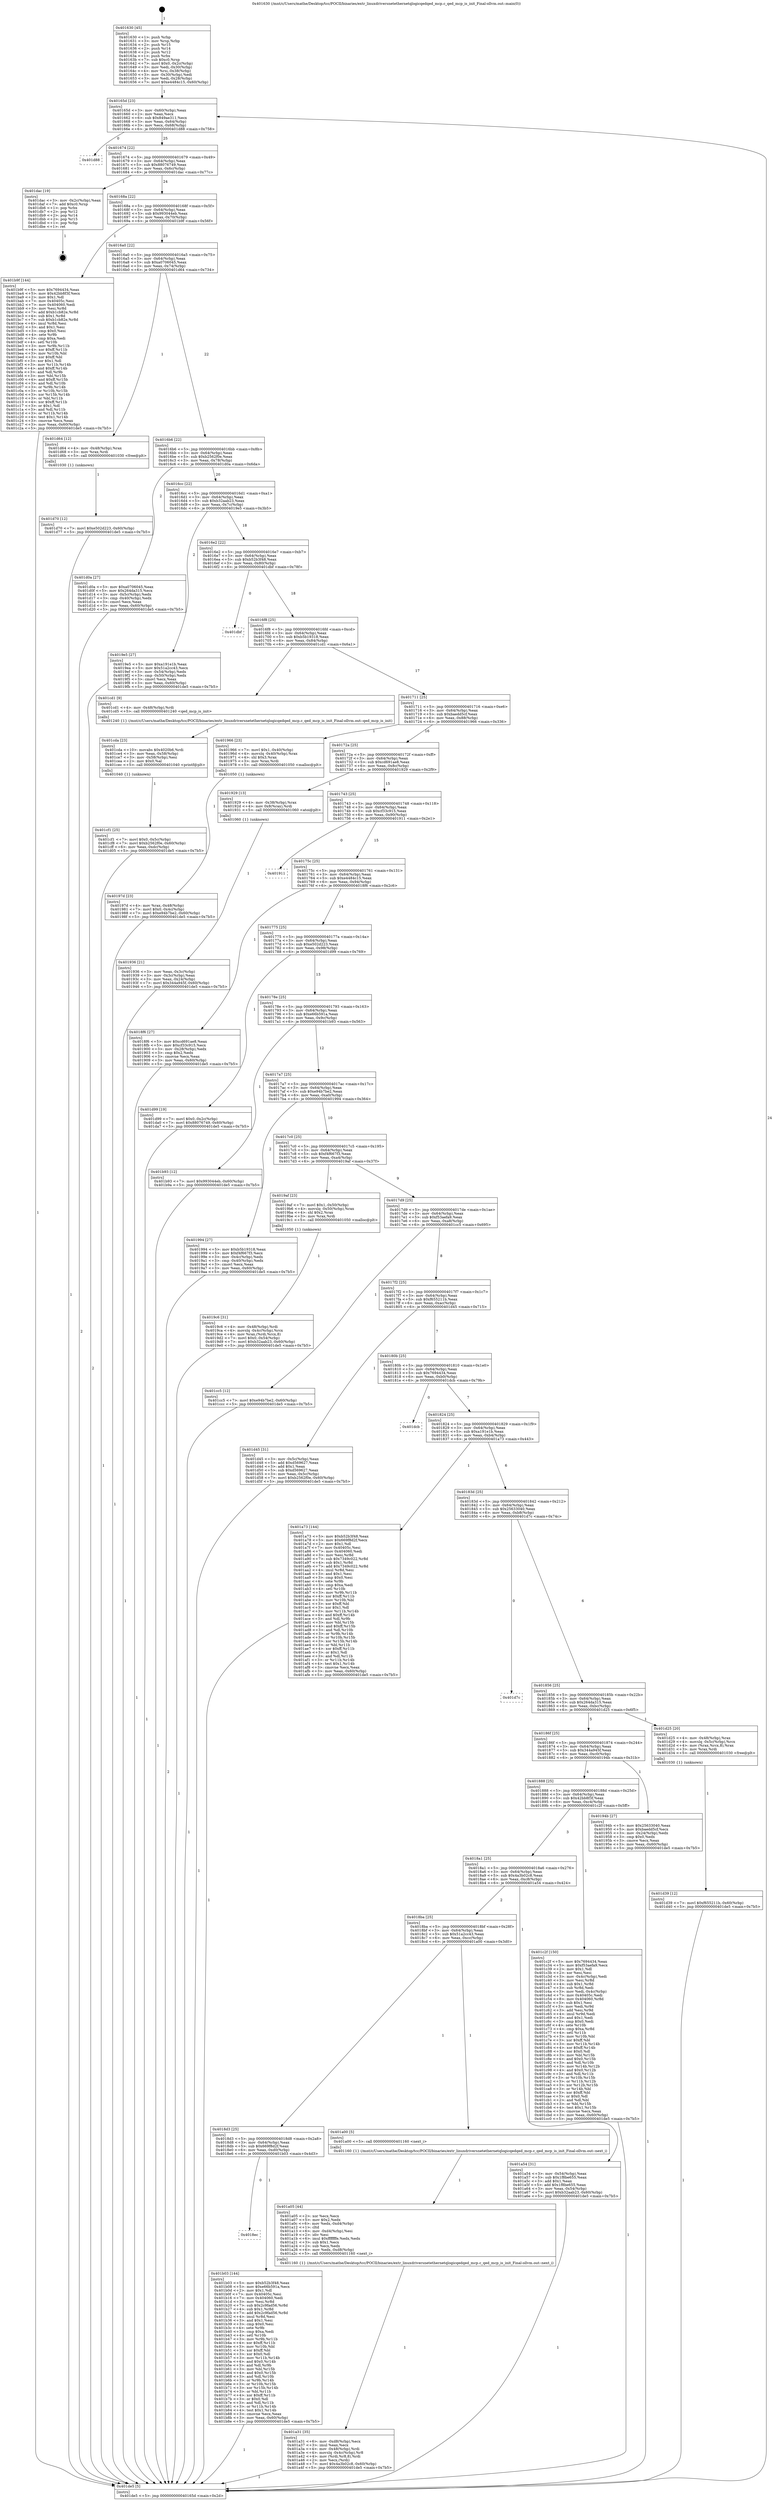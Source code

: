 digraph "0x401630" {
  label = "0x401630 (/mnt/c/Users/mathe/Desktop/tcc/POCII/binaries/extr_linuxdriversnetethernetqlogicqedqed_mcp.c_qed_mcp_is_init_Final-ollvm.out::main(0))"
  labelloc = "t"
  node[shape=record]

  Entry [label="",width=0.3,height=0.3,shape=circle,fillcolor=black,style=filled]
  "0x40165d" [label="{
     0x40165d [23]\l
     | [instrs]\l
     &nbsp;&nbsp;0x40165d \<+3\>: mov -0x60(%rbp),%eax\l
     &nbsp;&nbsp;0x401660 \<+2\>: mov %eax,%ecx\l
     &nbsp;&nbsp;0x401662 \<+6\>: sub $0x849ae311,%ecx\l
     &nbsp;&nbsp;0x401668 \<+3\>: mov %eax,-0x64(%rbp)\l
     &nbsp;&nbsp;0x40166b \<+3\>: mov %ecx,-0x68(%rbp)\l
     &nbsp;&nbsp;0x40166e \<+6\>: je 0000000000401d88 \<main+0x758\>\l
  }"]
  "0x401d88" [label="{
     0x401d88\l
  }", style=dashed]
  "0x401674" [label="{
     0x401674 [22]\l
     | [instrs]\l
     &nbsp;&nbsp;0x401674 \<+5\>: jmp 0000000000401679 \<main+0x49\>\l
     &nbsp;&nbsp;0x401679 \<+3\>: mov -0x64(%rbp),%eax\l
     &nbsp;&nbsp;0x40167c \<+5\>: sub $0x88076749,%eax\l
     &nbsp;&nbsp;0x401681 \<+3\>: mov %eax,-0x6c(%rbp)\l
     &nbsp;&nbsp;0x401684 \<+6\>: je 0000000000401dac \<main+0x77c\>\l
  }"]
  Exit [label="",width=0.3,height=0.3,shape=circle,fillcolor=black,style=filled,peripheries=2]
  "0x401dac" [label="{
     0x401dac [19]\l
     | [instrs]\l
     &nbsp;&nbsp;0x401dac \<+3\>: mov -0x2c(%rbp),%eax\l
     &nbsp;&nbsp;0x401daf \<+7\>: add $0xc0,%rsp\l
     &nbsp;&nbsp;0x401db6 \<+1\>: pop %rbx\l
     &nbsp;&nbsp;0x401db7 \<+2\>: pop %r12\l
     &nbsp;&nbsp;0x401db9 \<+2\>: pop %r14\l
     &nbsp;&nbsp;0x401dbb \<+2\>: pop %r15\l
     &nbsp;&nbsp;0x401dbd \<+1\>: pop %rbp\l
     &nbsp;&nbsp;0x401dbe \<+1\>: ret\l
  }"]
  "0x40168a" [label="{
     0x40168a [22]\l
     | [instrs]\l
     &nbsp;&nbsp;0x40168a \<+5\>: jmp 000000000040168f \<main+0x5f\>\l
     &nbsp;&nbsp;0x40168f \<+3\>: mov -0x64(%rbp),%eax\l
     &nbsp;&nbsp;0x401692 \<+5\>: sub $0x993044eb,%eax\l
     &nbsp;&nbsp;0x401697 \<+3\>: mov %eax,-0x70(%rbp)\l
     &nbsp;&nbsp;0x40169a \<+6\>: je 0000000000401b9f \<main+0x56f\>\l
  }"]
  "0x401d70" [label="{
     0x401d70 [12]\l
     | [instrs]\l
     &nbsp;&nbsp;0x401d70 \<+7\>: movl $0xe502d223,-0x60(%rbp)\l
     &nbsp;&nbsp;0x401d77 \<+5\>: jmp 0000000000401de5 \<main+0x7b5\>\l
  }"]
  "0x401b9f" [label="{
     0x401b9f [144]\l
     | [instrs]\l
     &nbsp;&nbsp;0x401b9f \<+5\>: mov $0x7694434,%eax\l
     &nbsp;&nbsp;0x401ba4 \<+5\>: mov $0x42bb8f3f,%ecx\l
     &nbsp;&nbsp;0x401ba9 \<+2\>: mov $0x1,%dl\l
     &nbsp;&nbsp;0x401bab \<+7\>: mov 0x40405c,%esi\l
     &nbsp;&nbsp;0x401bb2 \<+7\>: mov 0x404060,%edi\l
     &nbsp;&nbsp;0x401bb9 \<+3\>: mov %esi,%r8d\l
     &nbsp;&nbsp;0x401bbc \<+7\>: add $0xb1cb82e,%r8d\l
     &nbsp;&nbsp;0x401bc3 \<+4\>: sub $0x1,%r8d\l
     &nbsp;&nbsp;0x401bc7 \<+7\>: sub $0xb1cb82e,%r8d\l
     &nbsp;&nbsp;0x401bce \<+4\>: imul %r8d,%esi\l
     &nbsp;&nbsp;0x401bd2 \<+3\>: and $0x1,%esi\l
     &nbsp;&nbsp;0x401bd5 \<+3\>: cmp $0x0,%esi\l
     &nbsp;&nbsp;0x401bd8 \<+4\>: sete %r9b\l
     &nbsp;&nbsp;0x401bdc \<+3\>: cmp $0xa,%edi\l
     &nbsp;&nbsp;0x401bdf \<+4\>: setl %r10b\l
     &nbsp;&nbsp;0x401be3 \<+3\>: mov %r9b,%r11b\l
     &nbsp;&nbsp;0x401be6 \<+4\>: xor $0xff,%r11b\l
     &nbsp;&nbsp;0x401bea \<+3\>: mov %r10b,%bl\l
     &nbsp;&nbsp;0x401bed \<+3\>: xor $0xff,%bl\l
     &nbsp;&nbsp;0x401bf0 \<+3\>: xor $0x1,%dl\l
     &nbsp;&nbsp;0x401bf3 \<+3\>: mov %r11b,%r14b\l
     &nbsp;&nbsp;0x401bf6 \<+4\>: and $0xff,%r14b\l
     &nbsp;&nbsp;0x401bfa \<+3\>: and %dl,%r9b\l
     &nbsp;&nbsp;0x401bfd \<+3\>: mov %bl,%r15b\l
     &nbsp;&nbsp;0x401c00 \<+4\>: and $0xff,%r15b\l
     &nbsp;&nbsp;0x401c04 \<+3\>: and %dl,%r10b\l
     &nbsp;&nbsp;0x401c07 \<+3\>: or %r9b,%r14b\l
     &nbsp;&nbsp;0x401c0a \<+3\>: or %r10b,%r15b\l
     &nbsp;&nbsp;0x401c0d \<+3\>: xor %r15b,%r14b\l
     &nbsp;&nbsp;0x401c10 \<+3\>: or %bl,%r11b\l
     &nbsp;&nbsp;0x401c13 \<+4\>: xor $0xff,%r11b\l
     &nbsp;&nbsp;0x401c17 \<+3\>: or $0x1,%dl\l
     &nbsp;&nbsp;0x401c1a \<+3\>: and %dl,%r11b\l
     &nbsp;&nbsp;0x401c1d \<+3\>: or %r11b,%r14b\l
     &nbsp;&nbsp;0x401c20 \<+4\>: test $0x1,%r14b\l
     &nbsp;&nbsp;0x401c24 \<+3\>: cmovne %ecx,%eax\l
     &nbsp;&nbsp;0x401c27 \<+3\>: mov %eax,-0x60(%rbp)\l
     &nbsp;&nbsp;0x401c2a \<+5\>: jmp 0000000000401de5 \<main+0x7b5\>\l
  }"]
  "0x4016a0" [label="{
     0x4016a0 [22]\l
     | [instrs]\l
     &nbsp;&nbsp;0x4016a0 \<+5\>: jmp 00000000004016a5 \<main+0x75\>\l
     &nbsp;&nbsp;0x4016a5 \<+3\>: mov -0x64(%rbp),%eax\l
     &nbsp;&nbsp;0x4016a8 \<+5\>: sub $0xa0706045,%eax\l
     &nbsp;&nbsp;0x4016ad \<+3\>: mov %eax,-0x74(%rbp)\l
     &nbsp;&nbsp;0x4016b0 \<+6\>: je 0000000000401d64 \<main+0x734\>\l
  }"]
  "0x401d39" [label="{
     0x401d39 [12]\l
     | [instrs]\l
     &nbsp;&nbsp;0x401d39 \<+7\>: movl $0xf655211b,-0x60(%rbp)\l
     &nbsp;&nbsp;0x401d40 \<+5\>: jmp 0000000000401de5 \<main+0x7b5\>\l
  }"]
  "0x401d64" [label="{
     0x401d64 [12]\l
     | [instrs]\l
     &nbsp;&nbsp;0x401d64 \<+4\>: mov -0x48(%rbp),%rax\l
     &nbsp;&nbsp;0x401d68 \<+3\>: mov %rax,%rdi\l
     &nbsp;&nbsp;0x401d6b \<+5\>: call 0000000000401030 \<free@plt\>\l
     | [calls]\l
     &nbsp;&nbsp;0x401030 \{1\} (unknown)\l
  }"]
  "0x4016b6" [label="{
     0x4016b6 [22]\l
     | [instrs]\l
     &nbsp;&nbsp;0x4016b6 \<+5\>: jmp 00000000004016bb \<main+0x8b\>\l
     &nbsp;&nbsp;0x4016bb \<+3\>: mov -0x64(%rbp),%eax\l
     &nbsp;&nbsp;0x4016be \<+5\>: sub $0xb2562f0e,%eax\l
     &nbsp;&nbsp;0x4016c3 \<+3\>: mov %eax,-0x78(%rbp)\l
     &nbsp;&nbsp;0x4016c6 \<+6\>: je 0000000000401d0a \<main+0x6da\>\l
  }"]
  "0x401cf1" [label="{
     0x401cf1 [25]\l
     | [instrs]\l
     &nbsp;&nbsp;0x401cf1 \<+7\>: movl $0x0,-0x5c(%rbp)\l
     &nbsp;&nbsp;0x401cf8 \<+7\>: movl $0xb2562f0e,-0x60(%rbp)\l
     &nbsp;&nbsp;0x401cff \<+6\>: mov %eax,-0xdc(%rbp)\l
     &nbsp;&nbsp;0x401d05 \<+5\>: jmp 0000000000401de5 \<main+0x7b5\>\l
  }"]
  "0x401d0a" [label="{
     0x401d0a [27]\l
     | [instrs]\l
     &nbsp;&nbsp;0x401d0a \<+5\>: mov $0xa0706045,%eax\l
     &nbsp;&nbsp;0x401d0f \<+5\>: mov $0x264da315,%ecx\l
     &nbsp;&nbsp;0x401d14 \<+3\>: mov -0x5c(%rbp),%edx\l
     &nbsp;&nbsp;0x401d17 \<+3\>: cmp -0x40(%rbp),%edx\l
     &nbsp;&nbsp;0x401d1a \<+3\>: cmovl %ecx,%eax\l
     &nbsp;&nbsp;0x401d1d \<+3\>: mov %eax,-0x60(%rbp)\l
     &nbsp;&nbsp;0x401d20 \<+5\>: jmp 0000000000401de5 \<main+0x7b5\>\l
  }"]
  "0x4016cc" [label="{
     0x4016cc [22]\l
     | [instrs]\l
     &nbsp;&nbsp;0x4016cc \<+5\>: jmp 00000000004016d1 \<main+0xa1\>\l
     &nbsp;&nbsp;0x4016d1 \<+3\>: mov -0x64(%rbp),%eax\l
     &nbsp;&nbsp;0x4016d4 \<+5\>: sub $0xb32aab23,%eax\l
     &nbsp;&nbsp;0x4016d9 \<+3\>: mov %eax,-0x7c(%rbp)\l
     &nbsp;&nbsp;0x4016dc \<+6\>: je 00000000004019e5 \<main+0x3b5\>\l
  }"]
  "0x401cda" [label="{
     0x401cda [23]\l
     | [instrs]\l
     &nbsp;&nbsp;0x401cda \<+10\>: movabs $0x4020b6,%rdi\l
     &nbsp;&nbsp;0x401ce4 \<+3\>: mov %eax,-0x58(%rbp)\l
     &nbsp;&nbsp;0x401ce7 \<+3\>: mov -0x58(%rbp),%esi\l
     &nbsp;&nbsp;0x401cea \<+2\>: mov $0x0,%al\l
     &nbsp;&nbsp;0x401cec \<+5\>: call 0000000000401040 \<printf@plt\>\l
     | [calls]\l
     &nbsp;&nbsp;0x401040 \{1\} (unknown)\l
  }"]
  "0x4019e5" [label="{
     0x4019e5 [27]\l
     | [instrs]\l
     &nbsp;&nbsp;0x4019e5 \<+5\>: mov $0xa191e1b,%eax\l
     &nbsp;&nbsp;0x4019ea \<+5\>: mov $0x51a2cc43,%ecx\l
     &nbsp;&nbsp;0x4019ef \<+3\>: mov -0x54(%rbp),%edx\l
     &nbsp;&nbsp;0x4019f2 \<+3\>: cmp -0x50(%rbp),%edx\l
     &nbsp;&nbsp;0x4019f5 \<+3\>: cmovl %ecx,%eax\l
     &nbsp;&nbsp;0x4019f8 \<+3\>: mov %eax,-0x60(%rbp)\l
     &nbsp;&nbsp;0x4019fb \<+5\>: jmp 0000000000401de5 \<main+0x7b5\>\l
  }"]
  "0x4016e2" [label="{
     0x4016e2 [22]\l
     | [instrs]\l
     &nbsp;&nbsp;0x4016e2 \<+5\>: jmp 00000000004016e7 \<main+0xb7\>\l
     &nbsp;&nbsp;0x4016e7 \<+3\>: mov -0x64(%rbp),%eax\l
     &nbsp;&nbsp;0x4016ea \<+5\>: sub $0xb52b3f48,%eax\l
     &nbsp;&nbsp;0x4016ef \<+3\>: mov %eax,-0x80(%rbp)\l
     &nbsp;&nbsp;0x4016f2 \<+6\>: je 0000000000401dbf \<main+0x78f\>\l
  }"]
  "0x4018ec" [label="{
     0x4018ec\l
  }", style=dashed]
  "0x401dbf" [label="{
     0x401dbf\l
  }", style=dashed]
  "0x4016f8" [label="{
     0x4016f8 [25]\l
     | [instrs]\l
     &nbsp;&nbsp;0x4016f8 \<+5\>: jmp 00000000004016fd \<main+0xcd\>\l
     &nbsp;&nbsp;0x4016fd \<+3\>: mov -0x64(%rbp),%eax\l
     &nbsp;&nbsp;0x401700 \<+5\>: sub $0xb5b19318,%eax\l
     &nbsp;&nbsp;0x401705 \<+6\>: mov %eax,-0x84(%rbp)\l
     &nbsp;&nbsp;0x40170b \<+6\>: je 0000000000401cd1 \<main+0x6a1\>\l
  }"]
  "0x401b03" [label="{
     0x401b03 [144]\l
     | [instrs]\l
     &nbsp;&nbsp;0x401b03 \<+5\>: mov $0xb52b3f48,%eax\l
     &nbsp;&nbsp;0x401b08 \<+5\>: mov $0xe66b591a,%ecx\l
     &nbsp;&nbsp;0x401b0d \<+2\>: mov $0x1,%dl\l
     &nbsp;&nbsp;0x401b0f \<+7\>: mov 0x40405c,%esi\l
     &nbsp;&nbsp;0x401b16 \<+7\>: mov 0x404060,%edi\l
     &nbsp;&nbsp;0x401b1d \<+3\>: mov %esi,%r8d\l
     &nbsp;&nbsp;0x401b20 \<+7\>: sub $0x2c9fad56,%r8d\l
     &nbsp;&nbsp;0x401b27 \<+4\>: sub $0x1,%r8d\l
     &nbsp;&nbsp;0x401b2b \<+7\>: add $0x2c9fad56,%r8d\l
     &nbsp;&nbsp;0x401b32 \<+4\>: imul %r8d,%esi\l
     &nbsp;&nbsp;0x401b36 \<+3\>: and $0x1,%esi\l
     &nbsp;&nbsp;0x401b39 \<+3\>: cmp $0x0,%esi\l
     &nbsp;&nbsp;0x401b3c \<+4\>: sete %r9b\l
     &nbsp;&nbsp;0x401b40 \<+3\>: cmp $0xa,%edi\l
     &nbsp;&nbsp;0x401b43 \<+4\>: setl %r10b\l
     &nbsp;&nbsp;0x401b47 \<+3\>: mov %r9b,%r11b\l
     &nbsp;&nbsp;0x401b4a \<+4\>: xor $0xff,%r11b\l
     &nbsp;&nbsp;0x401b4e \<+3\>: mov %r10b,%bl\l
     &nbsp;&nbsp;0x401b51 \<+3\>: xor $0xff,%bl\l
     &nbsp;&nbsp;0x401b54 \<+3\>: xor $0x0,%dl\l
     &nbsp;&nbsp;0x401b57 \<+3\>: mov %r11b,%r14b\l
     &nbsp;&nbsp;0x401b5a \<+4\>: and $0x0,%r14b\l
     &nbsp;&nbsp;0x401b5e \<+3\>: and %dl,%r9b\l
     &nbsp;&nbsp;0x401b61 \<+3\>: mov %bl,%r15b\l
     &nbsp;&nbsp;0x401b64 \<+4\>: and $0x0,%r15b\l
     &nbsp;&nbsp;0x401b68 \<+3\>: and %dl,%r10b\l
     &nbsp;&nbsp;0x401b6b \<+3\>: or %r9b,%r14b\l
     &nbsp;&nbsp;0x401b6e \<+3\>: or %r10b,%r15b\l
     &nbsp;&nbsp;0x401b71 \<+3\>: xor %r15b,%r14b\l
     &nbsp;&nbsp;0x401b74 \<+3\>: or %bl,%r11b\l
     &nbsp;&nbsp;0x401b77 \<+4\>: xor $0xff,%r11b\l
     &nbsp;&nbsp;0x401b7b \<+3\>: or $0x0,%dl\l
     &nbsp;&nbsp;0x401b7e \<+3\>: and %dl,%r11b\l
     &nbsp;&nbsp;0x401b81 \<+3\>: or %r11b,%r14b\l
     &nbsp;&nbsp;0x401b84 \<+4\>: test $0x1,%r14b\l
     &nbsp;&nbsp;0x401b88 \<+3\>: cmovne %ecx,%eax\l
     &nbsp;&nbsp;0x401b8b \<+3\>: mov %eax,-0x60(%rbp)\l
     &nbsp;&nbsp;0x401b8e \<+5\>: jmp 0000000000401de5 \<main+0x7b5\>\l
  }"]
  "0x401cd1" [label="{
     0x401cd1 [9]\l
     | [instrs]\l
     &nbsp;&nbsp;0x401cd1 \<+4\>: mov -0x48(%rbp),%rdi\l
     &nbsp;&nbsp;0x401cd5 \<+5\>: call 0000000000401240 \<qed_mcp_is_init\>\l
     | [calls]\l
     &nbsp;&nbsp;0x401240 \{1\} (/mnt/c/Users/mathe/Desktop/tcc/POCII/binaries/extr_linuxdriversnetethernetqlogicqedqed_mcp.c_qed_mcp_is_init_Final-ollvm.out::qed_mcp_is_init)\l
  }"]
  "0x401711" [label="{
     0x401711 [25]\l
     | [instrs]\l
     &nbsp;&nbsp;0x401711 \<+5\>: jmp 0000000000401716 \<main+0xe6\>\l
     &nbsp;&nbsp;0x401716 \<+3\>: mov -0x64(%rbp),%eax\l
     &nbsp;&nbsp;0x401719 \<+5\>: sub $0xbaedd5cf,%eax\l
     &nbsp;&nbsp;0x40171e \<+6\>: mov %eax,-0x88(%rbp)\l
     &nbsp;&nbsp;0x401724 \<+6\>: je 0000000000401966 \<main+0x336\>\l
  }"]
  "0x401a31" [label="{
     0x401a31 [35]\l
     | [instrs]\l
     &nbsp;&nbsp;0x401a31 \<+6\>: mov -0xd8(%rbp),%ecx\l
     &nbsp;&nbsp;0x401a37 \<+3\>: imul %eax,%ecx\l
     &nbsp;&nbsp;0x401a3a \<+4\>: mov -0x48(%rbp),%rdi\l
     &nbsp;&nbsp;0x401a3e \<+4\>: movslq -0x4c(%rbp),%r8\l
     &nbsp;&nbsp;0x401a42 \<+4\>: mov (%rdi,%r8,8),%rdi\l
     &nbsp;&nbsp;0x401a46 \<+2\>: mov %ecx,(%rdi)\l
     &nbsp;&nbsp;0x401a48 \<+7\>: movl $0x4a3b02c8,-0x60(%rbp)\l
     &nbsp;&nbsp;0x401a4f \<+5\>: jmp 0000000000401de5 \<main+0x7b5\>\l
  }"]
  "0x401966" [label="{
     0x401966 [23]\l
     | [instrs]\l
     &nbsp;&nbsp;0x401966 \<+7\>: movl $0x1,-0x40(%rbp)\l
     &nbsp;&nbsp;0x40196d \<+4\>: movslq -0x40(%rbp),%rax\l
     &nbsp;&nbsp;0x401971 \<+4\>: shl $0x3,%rax\l
     &nbsp;&nbsp;0x401975 \<+3\>: mov %rax,%rdi\l
     &nbsp;&nbsp;0x401978 \<+5\>: call 0000000000401050 \<malloc@plt\>\l
     | [calls]\l
     &nbsp;&nbsp;0x401050 \{1\} (unknown)\l
  }"]
  "0x40172a" [label="{
     0x40172a [25]\l
     | [instrs]\l
     &nbsp;&nbsp;0x40172a \<+5\>: jmp 000000000040172f \<main+0xff\>\l
     &nbsp;&nbsp;0x40172f \<+3\>: mov -0x64(%rbp),%eax\l
     &nbsp;&nbsp;0x401732 \<+5\>: sub $0xcd691ae8,%eax\l
     &nbsp;&nbsp;0x401737 \<+6\>: mov %eax,-0x8c(%rbp)\l
     &nbsp;&nbsp;0x40173d \<+6\>: je 0000000000401929 \<main+0x2f9\>\l
  }"]
  "0x401a05" [label="{
     0x401a05 [44]\l
     | [instrs]\l
     &nbsp;&nbsp;0x401a05 \<+2\>: xor %ecx,%ecx\l
     &nbsp;&nbsp;0x401a07 \<+5\>: mov $0x2,%edx\l
     &nbsp;&nbsp;0x401a0c \<+6\>: mov %edx,-0xd4(%rbp)\l
     &nbsp;&nbsp;0x401a12 \<+1\>: cltd\l
     &nbsp;&nbsp;0x401a13 \<+6\>: mov -0xd4(%rbp),%esi\l
     &nbsp;&nbsp;0x401a19 \<+2\>: idiv %esi\l
     &nbsp;&nbsp;0x401a1b \<+6\>: imul $0xfffffffe,%edx,%edx\l
     &nbsp;&nbsp;0x401a21 \<+3\>: sub $0x1,%ecx\l
     &nbsp;&nbsp;0x401a24 \<+2\>: sub %ecx,%edx\l
     &nbsp;&nbsp;0x401a26 \<+6\>: mov %edx,-0xd8(%rbp)\l
     &nbsp;&nbsp;0x401a2c \<+5\>: call 0000000000401160 \<next_i\>\l
     | [calls]\l
     &nbsp;&nbsp;0x401160 \{1\} (/mnt/c/Users/mathe/Desktop/tcc/POCII/binaries/extr_linuxdriversnetethernetqlogicqedqed_mcp.c_qed_mcp_is_init_Final-ollvm.out::next_i)\l
  }"]
  "0x401929" [label="{
     0x401929 [13]\l
     | [instrs]\l
     &nbsp;&nbsp;0x401929 \<+4\>: mov -0x38(%rbp),%rax\l
     &nbsp;&nbsp;0x40192d \<+4\>: mov 0x8(%rax),%rdi\l
     &nbsp;&nbsp;0x401931 \<+5\>: call 0000000000401060 \<atoi@plt\>\l
     | [calls]\l
     &nbsp;&nbsp;0x401060 \{1\} (unknown)\l
  }"]
  "0x401743" [label="{
     0x401743 [25]\l
     | [instrs]\l
     &nbsp;&nbsp;0x401743 \<+5\>: jmp 0000000000401748 \<main+0x118\>\l
     &nbsp;&nbsp;0x401748 \<+3\>: mov -0x64(%rbp),%eax\l
     &nbsp;&nbsp;0x40174b \<+5\>: sub $0xcf33c915,%eax\l
     &nbsp;&nbsp;0x401750 \<+6\>: mov %eax,-0x90(%rbp)\l
     &nbsp;&nbsp;0x401756 \<+6\>: je 0000000000401911 \<main+0x2e1\>\l
  }"]
  "0x4018d3" [label="{
     0x4018d3 [25]\l
     | [instrs]\l
     &nbsp;&nbsp;0x4018d3 \<+5\>: jmp 00000000004018d8 \<main+0x2a8\>\l
     &nbsp;&nbsp;0x4018d8 \<+3\>: mov -0x64(%rbp),%eax\l
     &nbsp;&nbsp;0x4018db \<+5\>: sub $0x669f8d2f,%eax\l
     &nbsp;&nbsp;0x4018e0 \<+6\>: mov %eax,-0xd0(%rbp)\l
     &nbsp;&nbsp;0x4018e6 \<+6\>: je 0000000000401b03 \<main+0x4d3\>\l
  }"]
  "0x401911" [label="{
     0x401911\l
  }", style=dashed]
  "0x40175c" [label="{
     0x40175c [25]\l
     | [instrs]\l
     &nbsp;&nbsp;0x40175c \<+5\>: jmp 0000000000401761 \<main+0x131\>\l
     &nbsp;&nbsp;0x401761 \<+3\>: mov -0x64(%rbp),%eax\l
     &nbsp;&nbsp;0x401764 \<+5\>: sub $0xe4484c15,%eax\l
     &nbsp;&nbsp;0x401769 \<+6\>: mov %eax,-0x94(%rbp)\l
     &nbsp;&nbsp;0x40176f \<+6\>: je 00000000004018f6 \<main+0x2c6\>\l
  }"]
  "0x401a00" [label="{
     0x401a00 [5]\l
     | [instrs]\l
     &nbsp;&nbsp;0x401a00 \<+5\>: call 0000000000401160 \<next_i\>\l
     | [calls]\l
     &nbsp;&nbsp;0x401160 \{1\} (/mnt/c/Users/mathe/Desktop/tcc/POCII/binaries/extr_linuxdriversnetethernetqlogicqedqed_mcp.c_qed_mcp_is_init_Final-ollvm.out::next_i)\l
  }"]
  "0x4018f6" [label="{
     0x4018f6 [27]\l
     | [instrs]\l
     &nbsp;&nbsp;0x4018f6 \<+5\>: mov $0xcd691ae8,%eax\l
     &nbsp;&nbsp;0x4018fb \<+5\>: mov $0xcf33c915,%ecx\l
     &nbsp;&nbsp;0x401900 \<+3\>: mov -0x28(%rbp),%edx\l
     &nbsp;&nbsp;0x401903 \<+3\>: cmp $0x2,%edx\l
     &nbsp;&nbsp;0x401906 \<+3\>: cmovne %ecx,%eax\l
     &nbsp;&nbsp;0x401909 \<+3\>: mov %eax,-0x60(%rbp)\l
     &nbsp;&nbsp;0x40190c \<+5\>: jmp 0000000000401de5 \<main+0x7b5\>\l
  }"]
  "0x401775" [label="{
     0x401775 [25]\l
     | [instrs]\l
     &nbsp;&nbsp;0x401775 \<+5\>: jmp 000000000040177a \<main+0x14a\>\l
     &nbsp;&nbsp;0x40177a \<+3\>: mov -0x64(%rbp),%eax\l
     &nbsp;&nbsp;0x40177d \<+5\>: sub $0xe502d223,%eax\l
     &nbsp;&nbsp;0x401782 \<+6\>: mov %eax,-0x98(%rbp)\l
     &nbsp;&nbsp;0x401788 \<+6\>: je 0000000000401d99 \<main+0x769\>\l
  }"]
  "0x401de5" [label="{
     0x401de5 [5]\l
     | [instrs]\l
     &nbsp;&nbsp;0x401de5 \<+5\>: jmp 000000000040165d \<main+0x2d\>\l
  }"]
  "0x401630" [label="{
     0x401630 [45]\l
     | [instrs]\l
     &nbsp;&nbsp;0x401630 \<+1\>: push %rbp\l
     &nbsp;&nbsp;0x401631 \<+3\>: mov %rsp,%rbp\l
     &nbsp;&nbsp;0x401634 \<+2\>: push %r15\l
     &nbsp;&nbsp;0x401636 \<+2\>: push %r14\l
     &nbsp;&nbsp;0x401638 \<+2\>: push %r12\l
     &nbsp;&nbsp;0x40163a \<+1\>: push %rbx\l
     &nbsp;&nbsp;0x40163b \<+7\>: sub $0xc0,%rsp\l
     &nbsp;&nbsp;0x401642 \<+7\>: movl $0x0,-0x2c(%rbp)\l
     &nbsp;&nbsp;0x401649 \<+3\>: mov %edi,-0x30(%rbp)\l
     &nbsp;&nbsp;0x40164c \<+4\>: mov %rsi,-0x38(%rbp)\l
     &nbsp;&nbsp;0x401650 \<+3\>: mov -0x30(%rbp),%edi\l
     &nbsp;&nbsp;0x401653 \<+3\>: mov %edi,-0x28(%rbp)\l
     &nbsp;&nbsp;0x401656 \<+7\>: movl $0xe4484c15,-0x60(%rbp)\l
  }"]
  "0x401936" [label="{
     0x401936 [21]\l
     | [instrs]\l
     &nbsp;&nbsp;0x401936 \<+3\>: mov %eax,-0x3c(%rbp)\l
     &nbsp;&nbsp;0x401939 \<+3\>: mov -0x3c(%rbp),%eax\l
     &nbsp;&nbsp;0x40193c \<+3\>: mov %eax,-0x24(%rbp)\l
     &nbsp;&nbsp;0x40193f \<+7\>: movl $0x344a945f,-0x60(%rbp)\l
     &nbsp;&nbsp;0x401946 \<+5\>: jmp 0000000000401de5 \<main+0x7b5\>\l
  }"]
  "0x4018ba" [label="{
     0x4018ba [25]\l
     | [instrs]\l
     &nbsp;&nbsp;0x4018ba \<+5\>: jmp 00000000004018bf \<main+0x28f\>\l
     &nbsp;&nbsp;0x4018bf \<+3\>: mov -0x64(%rbp),%eax\l
     &nbsp;&nbsp;0x4018c2 \<+5\>: sub $0x51a2cc43,%eax\l
     &nbsp;&nbsp;0x4018c7 \<+6\>: mov %eax,-0xcc(%rbp)\l
     &nbsp;&nbsp;0x4018cd \<+6\>: je 0000000000401a00 \<main+0x3d0\>\l
  }"]
  "0x401d99" [label="{
     0x401d99 [19]\l
     | [instrs]\l
     &nbsp;&nbsp;0x401d99 \<+7\>: movl $0x0,-0x2c(%rbp)\l
     &nbsp;&nbsp;0x401da0 \<+7\>: movl $0x88076749,-0x60(%rbp)\l
     &nbsp;&nbsp;0x401da7 \<+5\>: jmp 0000000000401de5 \<main+0x7b5\>\l
  }"]
  "0x40178e" [label="{
     0x40178e [25]\l
     | [instrs]\l
     &nbsp;&nbsp;0x40178e \<+5\>: jmp 0000000000401793 \<main+0x163\>\l
     &nbsp;&nbsp;0x401793 \<+3\>: mov -0x64(%rbp),%eax\l
     &nbsp;&nbsp;0x401796 \<+5\>: sub $0xe66b591a,%eax\l
     &nbsp;&nbsp;0x40179b \<+6\>: mov %eax,-0x9c(%rbp)\l
     &nbsp;&nbsp;0x4017a1 \<+6\>: je 0000000000401b93 \<main+0x563\>\l
  }"]
  "0x401a54" [label="{
     0x401a54 [31]\l
     | [instrs]\l
     &nbsp;&nbsp;0x401a54 \<+3\>: mov -0x54(%rbp),%eax\l
     &nbsp;&nbsp;0x401a57 \<+5\>: sub $0x1f8be655,%eax\l
     &nbsp;&nbsp;0x401a5c \<+3\>: add $0x1,%eax\l
     &nbsp;&nbsp;0x401a5f \<+5\>: add $0x1f8be655,%eax\l
     &nbsp;&nbsp;0x401a64 \<+3\>: mov %eax,-0x54(%rbp)\l
     &nbsp;&nbsp;0x401a67 \<+7\>: movl $0xb32aab23,-0x60(%rbp)\l
     &nbsp;&nbsp;0x401a6e \<+5\>: jmp 0000000000401de5 \<main+0x7b5\>\l
  }"]
  "0x401b93" [label="{
     0x401b93 [12]\l
     | [instrs]\l
     &nbsp;&nbsp;0x401b93 \<+7\>: movl $0x993044eb,-0x60(%rbp)\l
     &nbsp;&nbsp;0x401b9a \<+5\>: jmp 0000000000401de5 \<main+0x7b5\>\l
  }"]
  "0x4017a7" [label="{
     0x4017a7 [25]\l
     | [instrs]\l
     &nbsp;&nbsp;0x4017a7 \<+5\>: jmp 00000000004017ac \<main+0x17c\>\l
     &nbsp;&nbsp;0x4017ac \<+3\>: mov -0x64(%rbp),%eax\l
     &nbsp;&nbsp;0x4017af \<+5\>: sub $0xe94b7be2,%eax\l
     &nbsp;&nbsp;0x4017b4 \<+6\>: mov %eax,-0xa0(%rbp)\l
     &nbsp;&nbsp;0x4017ba \<+6\>: je 0000000000401994 \<main+0x364\>\l
  }"]
  "0x4018a1" [label="{
     0x4018a1 [25]\l
     | [instrs]\l
     &nbsp;&nbsp;0x4018a1 \<+5\>: jmp 00000000004018a6 \<main+0x276\>\l
     &nbsp;&nbsp;0x4018a6 \<+3\>: mov -0x64(%rbp),%eax\l
     &nbsp;&nbsp;0x4018a9 \<+5\>: sub $0x4a3b02c8,%eax\l
     &nbsp;&nbsp;0x4018ae \<+6\>: mov %eax,-0xc8(%rbp)\l
     &nbsp;&nbsp;0x4018b4 \<+6\>: je 0000000000401a54 \<main+0x424\>\l
  }"]
  "0x401994" [label="{
     0x401994 [27]\l
     | [instrs]\l
     &nbsp;&nbsp;0x401994 \<+5\>: mov $0xb5b19318,%eax\l
     &nbsp;&nbsp;0x401999 \<+5\>: mov $0xf4f667f3,%ecx\l
     &nbsp;&nbsp;0x40199e \<+3\>: mov -0x4c(%rbp),%edx\l
     &nbsp;&nbsp;0x4019a1 \<+3\>: cmp -0x40(%rbp),%edx\l
     &nbsp;&nbsp;0x4019a4 \<+3\>: cmovl %ecx,%eax\l
     &nbsp;&nbsp;0x4019a7 \<+3\>: mov %eax,-0x60(%rbp)\l
     &nbsp;&nbsp;0x4019aa \<+5\>: jmp 0000000000401de5 \<main+0x7b5\>\l
  }"]
  "0x4017c0" [label="{
     0x4017c0 [25]\l
     | [instrs]\l
     &nbsp;&nbsp;0x4017c0 \<+5\>: jmp 00000000004017c5 \<main+0x195\>\l
     &nbsp;&nbsp;0x4017c5 \<+3\>: mov -0x64(%rbp),%eax\l
     &nbsp;&nbsp;0x4017c8 \<+5\>: sub $0xf4f667f3,%eax\l
     &nbsp;&nbsp;0x4017cd \<+6\>: mov %eax,-0xa4(%rbp)\l
     &nbsp;&nbsp;0x4017d3 \<+6\>: je 00000000004019af \<main+0x37f\>\l
  }"]
  "0x401c2f" [label="{
     0x401c2f [150]\l
     | [instrs]\l
     &nbsp;&nbsp;0x401c2f \<+5\>: mov $0x7694434,%eax\l
     &nbsp;&nbsp;0x401c34 \<+5\>: mov $0xf53aefa9,%ecx\l
     &nbsp;&nbsp;0x401c39 \<+2\>: mov $0x1,%dl\l
     &nbsp;&nbsp;0x401c3b \<+2\>: xor %esi,%esi\l
     &nbsp;&nbsp;0x401c3d \<+3\>: mov -0x4c(%rbp),%edi\l
     &nbsp;&nbsp;0x401c40 \<+3\>: mov %esi,%r8d\l
     &nbsp;&nbsp;0x401c43 \<+4\>: sub $0x1,%r8d\l
     &nbsp;&nbsp;0x401c47 \<+3\>: sub %r8d,%edi\l
     &nbsp;&nbsp;0x401c4a \<+3\>: mov %edi,-0x4c(%rbp)\l
     &nbsp;&nbsp;0x401c4d \<+7\>: mov 0x40405c,%edi\l
     &nbsp;&nbsp;0x401c54 \<+8\>: mov 0x404060,%r8d\l
     &nbsp;&nbsp;0x401c5c \<+3\>: sub $0x1,%esi\l
     &nbsp;&nbsp;0x401c5f \<+3\>: mov %edi,%r9d\l
     &nbsp;&nbsp;0x401c62 \<+3\>: add %esi,%r9d\l
     &nbsp;&nbsp;0x401c65 \<+4\>: imul %r9d,%edi\l
     &nbsp;&nbsp;0x401c69 \<+3\>: and $0x1,%edi\l
     &nbsp;&nbsp;0x401c6c \<+3\>: cmp $0x0,%edi\l
     &nbsp;&nbsp;0x401c6f \<+4\>: sete %r10b\l
     &nbsp;&nbsp;0x401c73 \<+4\>: cmp $0xa,%r8d\l
     &nbsp;&nbsp;0x401c77 \<+4\>: setl %r11b\l
     &nbsp;&nbsp;0x401c7b \<+3\>: mov %r10b,%bl\l
     &nbsp;&nbsp;0x401c7e \<+3\>: xor $0xff,%bl\l
     &nbsp;&nbsp;0x401c81 \<+3\>: mov %r11b,%r14b\l
     &nbsp;&nbsp;0x401c84 \<+4\>: xor $0xff,%r14b\l
     &nbsp;&nbsp;0x401c88 \<+3\>: xor $0x0,%dl\l
     &nbsp;&nbsp;0x401c8b \<+3\>: mov %bl,%r15b\l
     &nbsp;&nbsp;0x401c8e \<+4\>: and $0x0,%r15b\l
     &nbsp;&nbsp;0x401c92 \<+3\>: and %dl,%r10b\l
     &nbsp;&nbsp;0x401c95 \<+3\>: mov %r14b,%r12b\l
     &nbsp;&nbsp;0x401c98 \<+4\>: and $0x0,%r12b\l
     &nbsp;&nbsp;0x401c9c \<+3\>: and %dl,%r11b\l
     &nbsp;&nbsp;0x401c9f \<+3\>: or %r10b,%r15b\l
     &nbsp;&nbsp;0x401ca2 \<+3\>: or %r11b,%r12b\l
     &nbsp;&nbsp;0x401ca5 \<+3\>: xor %r12b,%r15b\l
     &nbsp;&nbsp;0x401ca8 \<+3\>: or %r14b,%bl\l
     &nbsp;&nbsp;0x401cab \<+3\>: xor $0xff,%bl\l
     &nbsp;&nbsp;0x401cae \<+3\>: or $0x0,%dl\l
     &nbsp;&nbsp;0x401cb1 \<+2\>: and %dl,%bl\l
     &nbsp;&nbsp;0x401cb3 \<+3\>: or %bl,%r15b\l
     &nbsp;&nbsp;0x401cb6 \<+4\>: test $0x1,%r15b\l
     &nbsp;&nbsp;0x401cba \<+3\>: cmovne %ecx,%eax\l
     &nbsp;&nbsp;0x401cbd \<+3\>: mov %eax,-0x60(%rbp)\l
     &nbsp;&nbsp;0x401cc0 \<+5\>: jmp 0000000000401de5 \<main+0x7b5\>\l
  }"]
  "0x4019af" [label="{
     0x4019af [23]\l
     | [instrs]\l
     &nbsp;&nbsp;0x4019af \<+7\>: movl $0x1,-0x50(%rbp)\l
     &nbsp;&nbsp;0x4019b6 \<+4\>: movslq -0x50(%rbp),%rax\l
     &nbsp;&nbsp;0x4019ba \<+4\>: shl $0x2,%rax\l
     &nbsp;&nbsp;0x4019be \<+3\>: mov %rax,%rdi\l
     &nbsp;&nbsp;0x4019c1 \<+5\>: call 0000000000401050 \<malloc@plt\>\l
     | [calls]\l
     &nbsp;&nbsp;0x401050 \{1\} (unknown)\l
  }"]
  "0x4017d9" [label="{
     0x4017d9 [25]\l
     | [instrs]\l
     &nbsp;&nbsp;0x4017d9 \<+5\>: jmp 00000000004017de \<main+0x1ae\>\l
     &nbsp;&nbsp;0x4017de \<+3\>: mov -0x64(%rbp),%eax\l
     &nbsp;&nbsp;0x4017e1 \<+5\>: sub $0xf53aefa9,%eax\l
     &nbsp;&nbsp;0x4017e6 \<+6\>: mov %eax,-0xa8(%rbp)\l
     &nbsp;&nbsp;0x4017ec \<+6\>: je 0000000000401cc5 \<main+0x695\>\l
  }"]
  "0x4019c6" [label="{
     0x4019c6 [31]\l
     | [instrs]\l
     &nbsp;&nbsp;0x4019c6 \<+4\>: mov -0x48(%rbp),%rdi\l
     &nbsp;&nbsp;0x4019ca \<+4\>: movslq -0x4c(%rbp),%rcx\l
     &nbsp;&nbsp;0x4019ce \<+4\>: mov %rax,(%rdi,%rcx,8)\l
     &nbsp;&nbsp;0x4019d2 \<+7\>: movl $0x0,-0x54(%rbp)\l
     &nbsp;&nbsp;0x4019d9 \<+7\>: movl $0xb32aab23,-0x60(%rbp)\l
     &nbsp;&nbsp;0x4019e0 \<+5\>: jmp 0000000000401de5 \<main+0x7b5\>\l
  }"]
  "0x401cc5" [label="{
     0x401cc5 [12]\l
     | [instrs]\l
     &nbsp;&nbsp;0x401cc5 \<+7\>: movl $0xe94b7be2,-0x60(%rbp)\l
     &nbsp;&nbsp;0x401ccc \<+5\>: jmp 0000000000401de5 \<main+0x7b5\>\l
  }"]
  "0x4017f2" [label="{
     0x4017f2 [25]\l
     | [instrs]\l
     &nbsp;&nbsp;0x4017f2 \<+5\>: jmp 00000000004017f7 \<main+0x1c7\>\l
     &nbsp;&nbsp;0x4017f7 \<+3\>: mov -0x64(%rbp),%eax\l
     &nbsp;&nbsp;0x4017fa \<+5\>: sub $0xf655211b,%eax\l
     &nbsp;&nbsp;0x4017ff \<+6\>: mov %eax,-0xac(%rbp)\l
     &nbsp;&nbsp;0x401805 \<+6\>: je 0000000000401d45 \<main+0x715\>\l
  }"]
  "0x40197d" [label="{
     0x40197d [23]\l
     | [instrs]\l
     &nbsp;&nbsp;0x40197d \<+4\>: mov %rax,-0x48(%rbp)\l
     &nbsp;&nbsp;0x401981 \<+7\>: movl $0x0,-0x4c(%rbp)\l
     &nbsp;&nbsp;0x401988 \<+7\>: movl $0xe94b7be2,-0x60(%rbp)\l
     &nbsp;&nbsp;0x40198f \<+5\>: jmp 0000000000401de5 \<main+0x7b5\>\l
  }"]
  "0x401d45" [label="{
     0x401d45 [31]\l
     | [instrs]\l
     &nbsp;&nbsp;0x401d45 \<+3\>: mov -0x5c(%rbp),%eax\l
     &nbsp;&nbsp;0x401d48 \<+5\>: add $0xd569627,%eax\l
     &nbsp;&nbsp;0x401d4d \<+3\>: add $0x1,%eax\l
     &nbsp;&nbsp;0x401d50 \<+5\>: sub $0xd569627,%eax\l
     &nbsp;&nbsp;0x401d55 \<+3\>: mov %eax,-0x5c(%rbp)\l
     &nbsp;&nbsp;0x401d58 \<+7\>: movl $0xb2562f0e,-0x60(%rbp)\l
     &nbsp;&nbsp;0x401d5f \<+5\>: jmp 0000000000401de5 \<main+0x7b5\>\l
  }"]
  "0x40180b" [label="{
     0x40180b [25]\l
     | [instrs]\l
     &nbsp;&nbsp;0x40180b \<+5\>: jmp 0000000000401810 \<main+0x1e0\>\l
     &nbsp;&nbsp;0x401810 \<+3\>: mov -0x64(%rbp),%eax\l
     &nbsp;&nbsp;0x401813 \<+5\>: sub $0x7694434,%eax\l
     &nbsp;&nbsp;0x401818 \<+6\>: mov %eax,-0xb0(%rbp)\l
     &nbsp;&nbsp;0x40181e \<+6\>: je 0000000000401dcb \<main+0x79b\>\l
  }"]
  "0x401888" [label="{
     0x401888 [25]\l
     | [instrs]\l
     &nbsp;&nbsp;0x401888 \<+5\>: jmp 000000000040188d \<main+0x25d\>\l
     &nbsp;&nbsp;0x40188d \<+3\>: mov -0x64(%rbp),%eax\l
     &nbsp;&nbsp;0x401890 \<+5\>: sub $0x42bb8f3f,%eax\l
     &nbsp;&nbsp;0x401895 \<+6\>: mov %eax,-0xc4(%rbp)\l
     &nbsp;&nbsp;0x40189b \<+6\>: je 0000000000401c2f \<main+0x5ff\>\l
  }"]
  "0x401dcb" [label="{
     0x401dcb\l
  }", style=dashed]
  "0x401824" [label="{
     0x401824 [25]\l
     | [instrs]\l
     &nbsp;&nbsp;0x401824 \<+5\>: jmp 0000000000401829 \<main+0x1f9\>\l
     &nbsp;&nbsp;0x401829 \<+3\>: mov -0x64(%rbp),%eax\l
     &nbsp;&nbsp;0x40182c \<+5\>: sub $0xa191e1b,%eax\l
     &nbsp;&nbsp;0x401831 \<+6\>: mov %eax,-0xb4(%rbp)\l
     &nbsp;&nbsp;0x401837 \<+6\>: je 0000000000401a73 \<main+0x443\>\l
  }"]
  "0x40194b" [label="{
     0x40194b [27]\l
     | [instrs]\l
     &nbsp;&nbsp;0x40194b \<+5\>: mov $0x25633040,%eax\l
     &nbsp;&nbsp;0x401950 \<+5\>: mov $0xbaedd5cf,%ecx\l
     &nbsp;&nbsp;0x401955 \<+3\>: mov -0x24(%rbp),%edx\l
     &nbsp;&nbsp;0x401958 \<+3\>: cmp $0x0,%edx\l
     &nbsp;&nbsp;0x40195b \<+3\>: cmove %ecx,%eax\l
     &nbsp;&nbsp;0x40195e \<+3\>: mov %eax,-0x60(%rbp)\l
     &nbsp;&nbsp;0x401961 \<+5\>: jmp 0000000000401de5 \<main+0x7b5\>\l
  }"]
  "0x401a73" [label="{
     0x401a73 [144]\l
     | [instrs]\l
     &nbsp;&nbsp;0x401a73 \<+5\>: mov $0xb52b3f48,%eax\l
     &nbsp;&nbsp;0x401a78 \<+5\>: mov $0x669f8d2f,%ecx\l
     &nbsp;&nbsp;0x401a7d \<+2\>: mov $0x1,%dl\l
     &nbsp;&nbsp;0x401a7f \<+7\>: mov 0x40405c,%esi\l
     &nbsp;&nbsp;0x401a86 \<+7\>: mov 0x404060,%edi\l
     &nbsp;&nbsp;0x401a8d \<+3\>: mov %esi,%r8d\l
     &nbsp;&nbsp;0x401a90 \<+7\>: sub $0x7349c022,%r8d\l
     &nbsp;&nbsp;0x401a97 \<+4\>: sub $0x1,%r8d\l
     &nbsp;&nbsp;0x401a9b \<+7\>: add $0x7349c022,%r8d\l
     &nbsp;&nbsp;0x401aa2 \<+4\>: imul %r8d,%esi\l
     &nbsp;&nbsp;0x401aa6 \<+3\>: and $0x1,%esi\l
     &nbsp;&nbsp;0x401aa9 \<+3\>: cmp $0x0,%esi\l
     &nbsp;&nbsp;0x401aac \<+4\>: sete %r9b\l
     &nbsp;&nbsp;0x401ab0 \<+3\>: cmp $0xa,%edi\l
     &nbsp;&nbsp;0x401ab3 \<+4\>: setl %r10b\l
     &nbsp;&nbsp;0x401ab7 \<+3\>: mov %r9b,%r11b\l
     &nbsp;&nbsp;0x401aba \<+4\>: xor $0xff,%r11b\l
     &nbsp;&nbsp;0x401abe \<+3\>: mov %r10b,%bl\l
     &nbsp;&nbsp;0x401ac1 \<+3\>: xor $0xff,%bl\l
     &nbsp;&nbsp;0x401ac4 \<+3\>: xor $0x1,%dl\l
     &nbsp;&nbsp;0x401ac7 \<+3\>: mov %r11b,%r14b\l
     &nbsp;&nbsp;0x401aca \<+4\>: and $0xff,%r14b\l
     &nbsp;&nbsp;0x401ace \<+3\>: and %dl,%r9b\l
     &nbsp;&nbsp;0x401ad1 \<+3\>: mov %bl,%r15b\l
     &nbsp;&nbsp;0x401ad4 \<+4\>: and $0xff,%r15b\l
     &nbsp;&nbsp;0x401ad8 \<+3\>: and %dl,%r10b\l
     &nbsp;&nbsp;0x401adb \<+3\>: or %r9b,%r14b\l
     &nbsp;&nbsp;0x401ade \<+3\>: or %r10b,%r15b\l
     &nbsp;&nbsp;0x401ae1 \<+3\>: xor %r15b,%r14b\l
     &nbsp;&nbsp;0x401ae4 \<+3\>: or %bl,%r11b\l
     &nbsp;&nbsp;0x401ae7 \<+4\>: xor $0xff,%r11b\l
     &nbsp;&nbsp;0x401aeb \<+3\>: or $0x1,%dl\l
     &nbsp;&nbsp;0x401aee \<+3\>: and %dl,%r11b\l
     &nbsp;&nbsp;0x401af1 \<+3\>: or %r11b,%r14b\l
     &nbsp;&nbsp;0x401af4 \<+4\>: test $0x1,%r14b\l
     &nbsp;&nbsp;0x401af8 \<+3\>: cmovne %ecx,%eax\l
     &nbsp;&nbsp;0x401afb \<+3\>: mov %eax,-0x60(%rbp)\l
     &nbsp;&nbsp;0x401afe \<+5\>: jmp 0000000000401de5 \<main+0x7b5\>\l
  }"]
  "0x40183d" [label="{
     0x40183d [25]\l
     | [instrs]\l
     &nbsp;&nbsp;0x40183d \<+5\>: jmp 0000000000401842 \<main+0x212\>\l
     &nbsp;&nbsp;0x401842 \<+3\>: mov -0x64(%rbp),%eax\l
     &nbsp;&nbsp;0x401845 \<+5\>: sub $0x25633040,%eax\l
     &nbsp;&nbsp;0x40184a \<+6\>: mov %eax,-0xb8(%rbp)\l
     &nbsp;&nbsp;0x401850 \<+6\>: je 0000000000401d7c \<main+0x74c\>\l
  }"]
  "0x40186f" [label="{
     0x40186f [25]\l
     | [instrs]\l
     &nbsp;&nbsp;0x40186f \<+5\>: jmp 0000000000401874 \<main+0x244\>\l
     &nbsp;&nbsp;0x401874 \<+3\>: mov -0x64(%rbp),%eax\l
     &nbsp;&nbsp;0x401877 \<+5\>: sub $0x344a945f,%eax\l
     &nbsp;&nbsp;0x40187c \<+6\>: mov %eax,-0xc0(%rbp)\l
     &nbsp;&nbsp;0x401882 \<+6\>: je 000000000040194b \<main+0x31b\>\l
  }"]
  "0x401d7c" [label="{
     0x401d7c\l
  }", style=dashed]
  "0x401856" [label="{
     0x401856 [25]\l
     | [instrs]\l
     &nbsp;&nbsp;0x401856 \<+5\>: jmp 000000000040185b \<main+0x22b\>\l
     &nbsp;&nbsp;0x40185b \<+3\>: mov -0x64(%rbp),%eax\l
     &nbsp;&nbsp;0x40185e \<+5\>: sub $0x264da315,%eax\l
     &nbsp;&nbsp;0x401863 \<+6\>: mov %eax,-0xbc(%rbp)\l
     &nbsp;&nbsp;0x401869 \<+6\>: je 0000000000401d25 \<main+0x6f5\>\l
  }"]
  "0x401d25" [label="{
     0x401d25 [20]\l
     | [instrs]\l
     &nbsp;&nbsp;0x401d25 \<+4\>: mov -0x48(%rbp),%rax\l
     &nbsp;&nbsp;0x401d29 \<+4\>: movslq -0x5c(%rbp),%rcx\l
     &nbsp;&nbsp;0x401d2d \<+4\>: mov (%rax,%rcx,8),%rax\l
     &nbsp;&nbsp;0x401d31 \<+3\>: mov %rax,%rdi\l
     &nbsp;&nbsp;0x401d34 \<+5\>: call 0000000000401030 \<free@plt\>\l
     | [calls]\l
     &nbsp;&nbsp;0x401030 \{1\} (unknown)\l
  }"]
  Entry -> "0x401630" [label=" 1"]
  "0x40165d" -> "0x401d88" [label=" 0"]
  "0x40165d" -> "0x401674" [label=" 25"]
  "0x401dac" -> Exit [label=" 1"]
  "0x401674" -> "0x401dac" [label=" 1"]
  "0x401674" -> "0x40168a" [label=" 24"]
  "0x401d99" -> "0x401de5" [label=" 1"]
  "0x40168a" -> "0x401b9f" [label=" 1"]
  "0x40168a" -> "0x4016a0" [label=" 23"]
  "0x401d70" -> "0x401de5" [label=" 1"]
  "0x4016a0" -> "0x401d64" [label=" 1"]
  "0x4016a0" -> "0x4016b6" [label=" 22"]
  "0x401d64" -> "0x401d70" [label=" 1"]
  "0x4016b6" -> "0x401d0a" [label=" 2"]
  "0x4016b6" -> "0x4016cc" [label=" 20"]
  "0x401d45" -> "0x401de5" [label=" 1"]
  "0x4016cc" -> "0x4019e5" [label=" 2"]
  "0x4016cc" -> "0x4016e2" [label=" 18"]
  "0x401d39" -> "0x401de5" [label=" 1"]
  "0x4016e2" -> "0x401dbf" [label=" 0"]
  "0x4016e2" -> "0x4016f8" [label=" 18"]
  "0x401d25" -> "0x401d39" [label=" 1"]
  "0x4016f8" -> "0x401cd1" [label=" 1"]
  "0x4016f8" -> "0x401711" [label=" 17"]
  "0x401d0a" -> "0x401de5" [label=" 2"]
  "0x401711" -> "0x401966" [label=" 1"]
  "0x401711" -> "0x40172a" [label=" 16"]
  "0x401cda" -> "0x401cf1" [label=" 1"]
  "0x40172a" -> "0x401929" [label=" 1"]
  "0x40172a" -> "0x401743" [label=" 15"]
  "0x401cd1" -> "0x401cda" [label=" 1"]
  "0x401743" -> "0x401911" [label=" 0"]
  "0x401743" -> "0x40175c" [label=" 15"]
  "0x401cc5" -> "0x401de5" [label=" 1"]
  "0x40175c" -> "0x4018f6" [label=" 1"]
  "0x40175c" -> "0x401775" [label=" 14"]
  "0x4018f6" -> "0x401de5" [label=" 1"]
  "0x401630" -> "0x40165d" [label=" 1"]
  "0x401de5" -> "0x40165d" [label=" 24"]
  "0x401929" -> "0x401936" [label=" 1"]
  "0x401936" -> "0x401de5" [label=" 1"]
  "0x401c2f" -> "0x401de5" [label=" 1"]
  "0x401775" -> "0x401d99" [label=" 1"]
  "0x401775" -> "0x40178e" [label=" 13"]
  "0x401b93" -> "0x401de5" [label=" 1"]
  "0x40178e" -> "0x401b93" [label=" 1"]
  "0x40178e" -> "0x4017a7" [label=" 12"]
  "0x401b03" -> "0x401de5" [label=" 1"]
  "0x4017a7" -> "0x401994" [label=" 2"]
  "0x4017a7" -> "0x4017c0" [label=" 10"]
  "0x4018d3" -> "0x401b03" [label=" 1"]
  "0x4017c0" -> "0x4019af" [label=" 1"]
  "0x4017c0" -> "0x4017d9" [label=" 9"]
  "0x401cf1" -> "0x401de5" [label=" 1"]
  "0x4017d9" -> "0x401cc5" [label=" 1"]
  "0x4017d9" -> "0x4017f2" [label=" 8"]
  "0x401a54" -> "0x401de5" [label=" 1"]
  "0x4017f2" -> "0x401d45" [label=" 1"]
  "0x4017f2" -> "0x40180b" [label=" 7"]
  "0x401a31" -> "0x401de5" [label=" 1"]
  "0x40180b" -> "0x401dcb" [label=" 0"]
  "0x40180b" -> "0x401824" [label=" 7"]
  "0x401a05" -> "0x401a31" [label=" 1"]
  "0x401824" -> "0x401a73" [label=" 1"]
  "0x401824" -> "0x40183d" [label=" 6"]
  "0x401a00" -> "0x401a05" [label=" 1"]
  "0x40183d" -> "0x401d7c" [label=" 0"]
  "0x40183d" -> "0x401856" [label=" 6"]
  "0x4018ba" -> "0x401a00" [label=" 1"]
  "0x401856" -> "0x401d25" [label=" 1"]
  "0x401856" -> "0x40186f" [label=" 5"]
  "0x4018ba" -> "0x4018d3" [label=" 1"]
  "0x40186f" -> "0x40194b" [label=" 1"]
  "0x40186f" -> "0x401888" [label=" 4"]
  "0x40194b" -> "0x401de5" [label=" 1"]
  "0x401966" -> "0x40197d" [label=" 1"]
  "0x40197d" -> "0x401de5" [label=" 1"]
  "0x401994" -> "0x401de5" [label=" 2"]
  "0x4019af" -> "0x4019c6" [label=" 1"]
  "0x4019c6" -> "0x401de5" [label=" 1"]
  "0x4019e5" -> "0x401de5" [label=" 2"]
  "0x401a73" -> "0x401de5" [label=" 1"]
  "0x401888" -> "0x401c2f" [label=" 1"]
  "0x401888" -> "0x4018a1" [label=" 3"]
  "0x4018d3" -> "0x4018ec" [label=" 0"]
  "0x4018a1" -> "0x401a54" [label=" 1"]
  "0x4018a1" -> "0x4018ba" [label=" 2"]
  "0x401b9f" -> "0x401de5" [label=" 1"]
}
